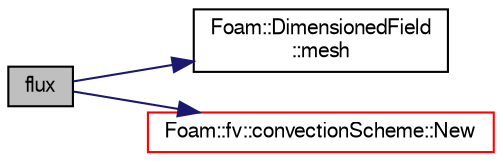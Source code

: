 digraph "flux"
{
  bgcolor="transparent";
  edge [fontname="FreeSans",fontsize="10",labelfontname="FreeSans",labelfontsize="10"];
  node [fontname="FreeSans",fontsize="10",shape=record];
  rankdir="LR";
  Node14827 [label="flux",height=0.2,width=0.4,color="black", fillcolor="grey75", style="filled", fontcolor="black"];
  Node14827 -> Node14828 [color="midnightblue",fontsize="10",style="solid",fontname="FreeSans"];
  Node14828 [label="Foam::DimensionedField\l::mesh",height=0.2,width=0.4,color="black",URL="$a26390.html#a8f1110830348a1448a14ab5e3cf47e3b",tooltip="Return mesh. "];
  Node14827 -> Node14829 [color="midnightblue",fontsize="10",style="solid",fontname="FreeSans"];
  Node14829 [label="Foam::fv::convectionScheme::New",height=0.2,width=0.4,color="red",URL="$a22442.html#af588839e72c5544d36b0eb36a09e83aa",tooltip="Return a pointer to a new convectionScheme created on freestore. "];
}
